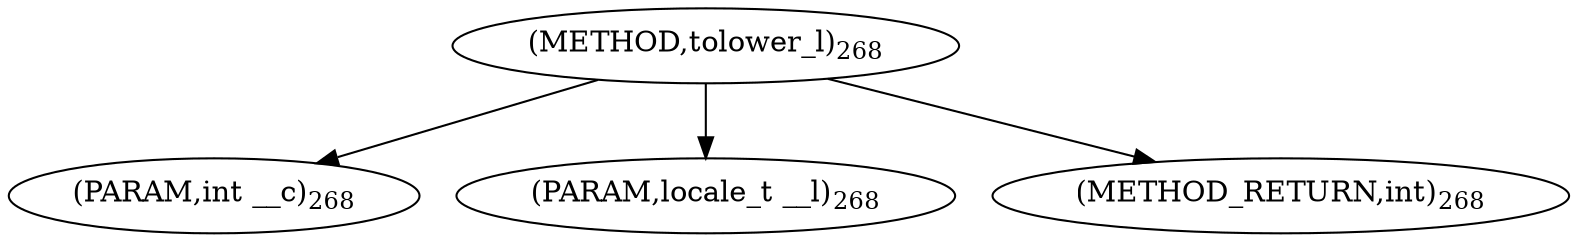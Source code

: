 digraph "tolower_l" {  
"3068" [label = <(METHOD,tolower_l)<SUB>268</SUB>> ]
"3069" [label = <(PARAM,int __c)<SUB>268</SUB>> ]
"3070" [label = <(PARAM,locale_t __l)<SUB>268</SUB>> ]
"3071" [label = <(METHOD_RETURN,int)<SUB>268</SUB>> ]
  "3068" -> "3069" 
  "3068" -> "3070" 
  "3068" -> "3071" 
}
